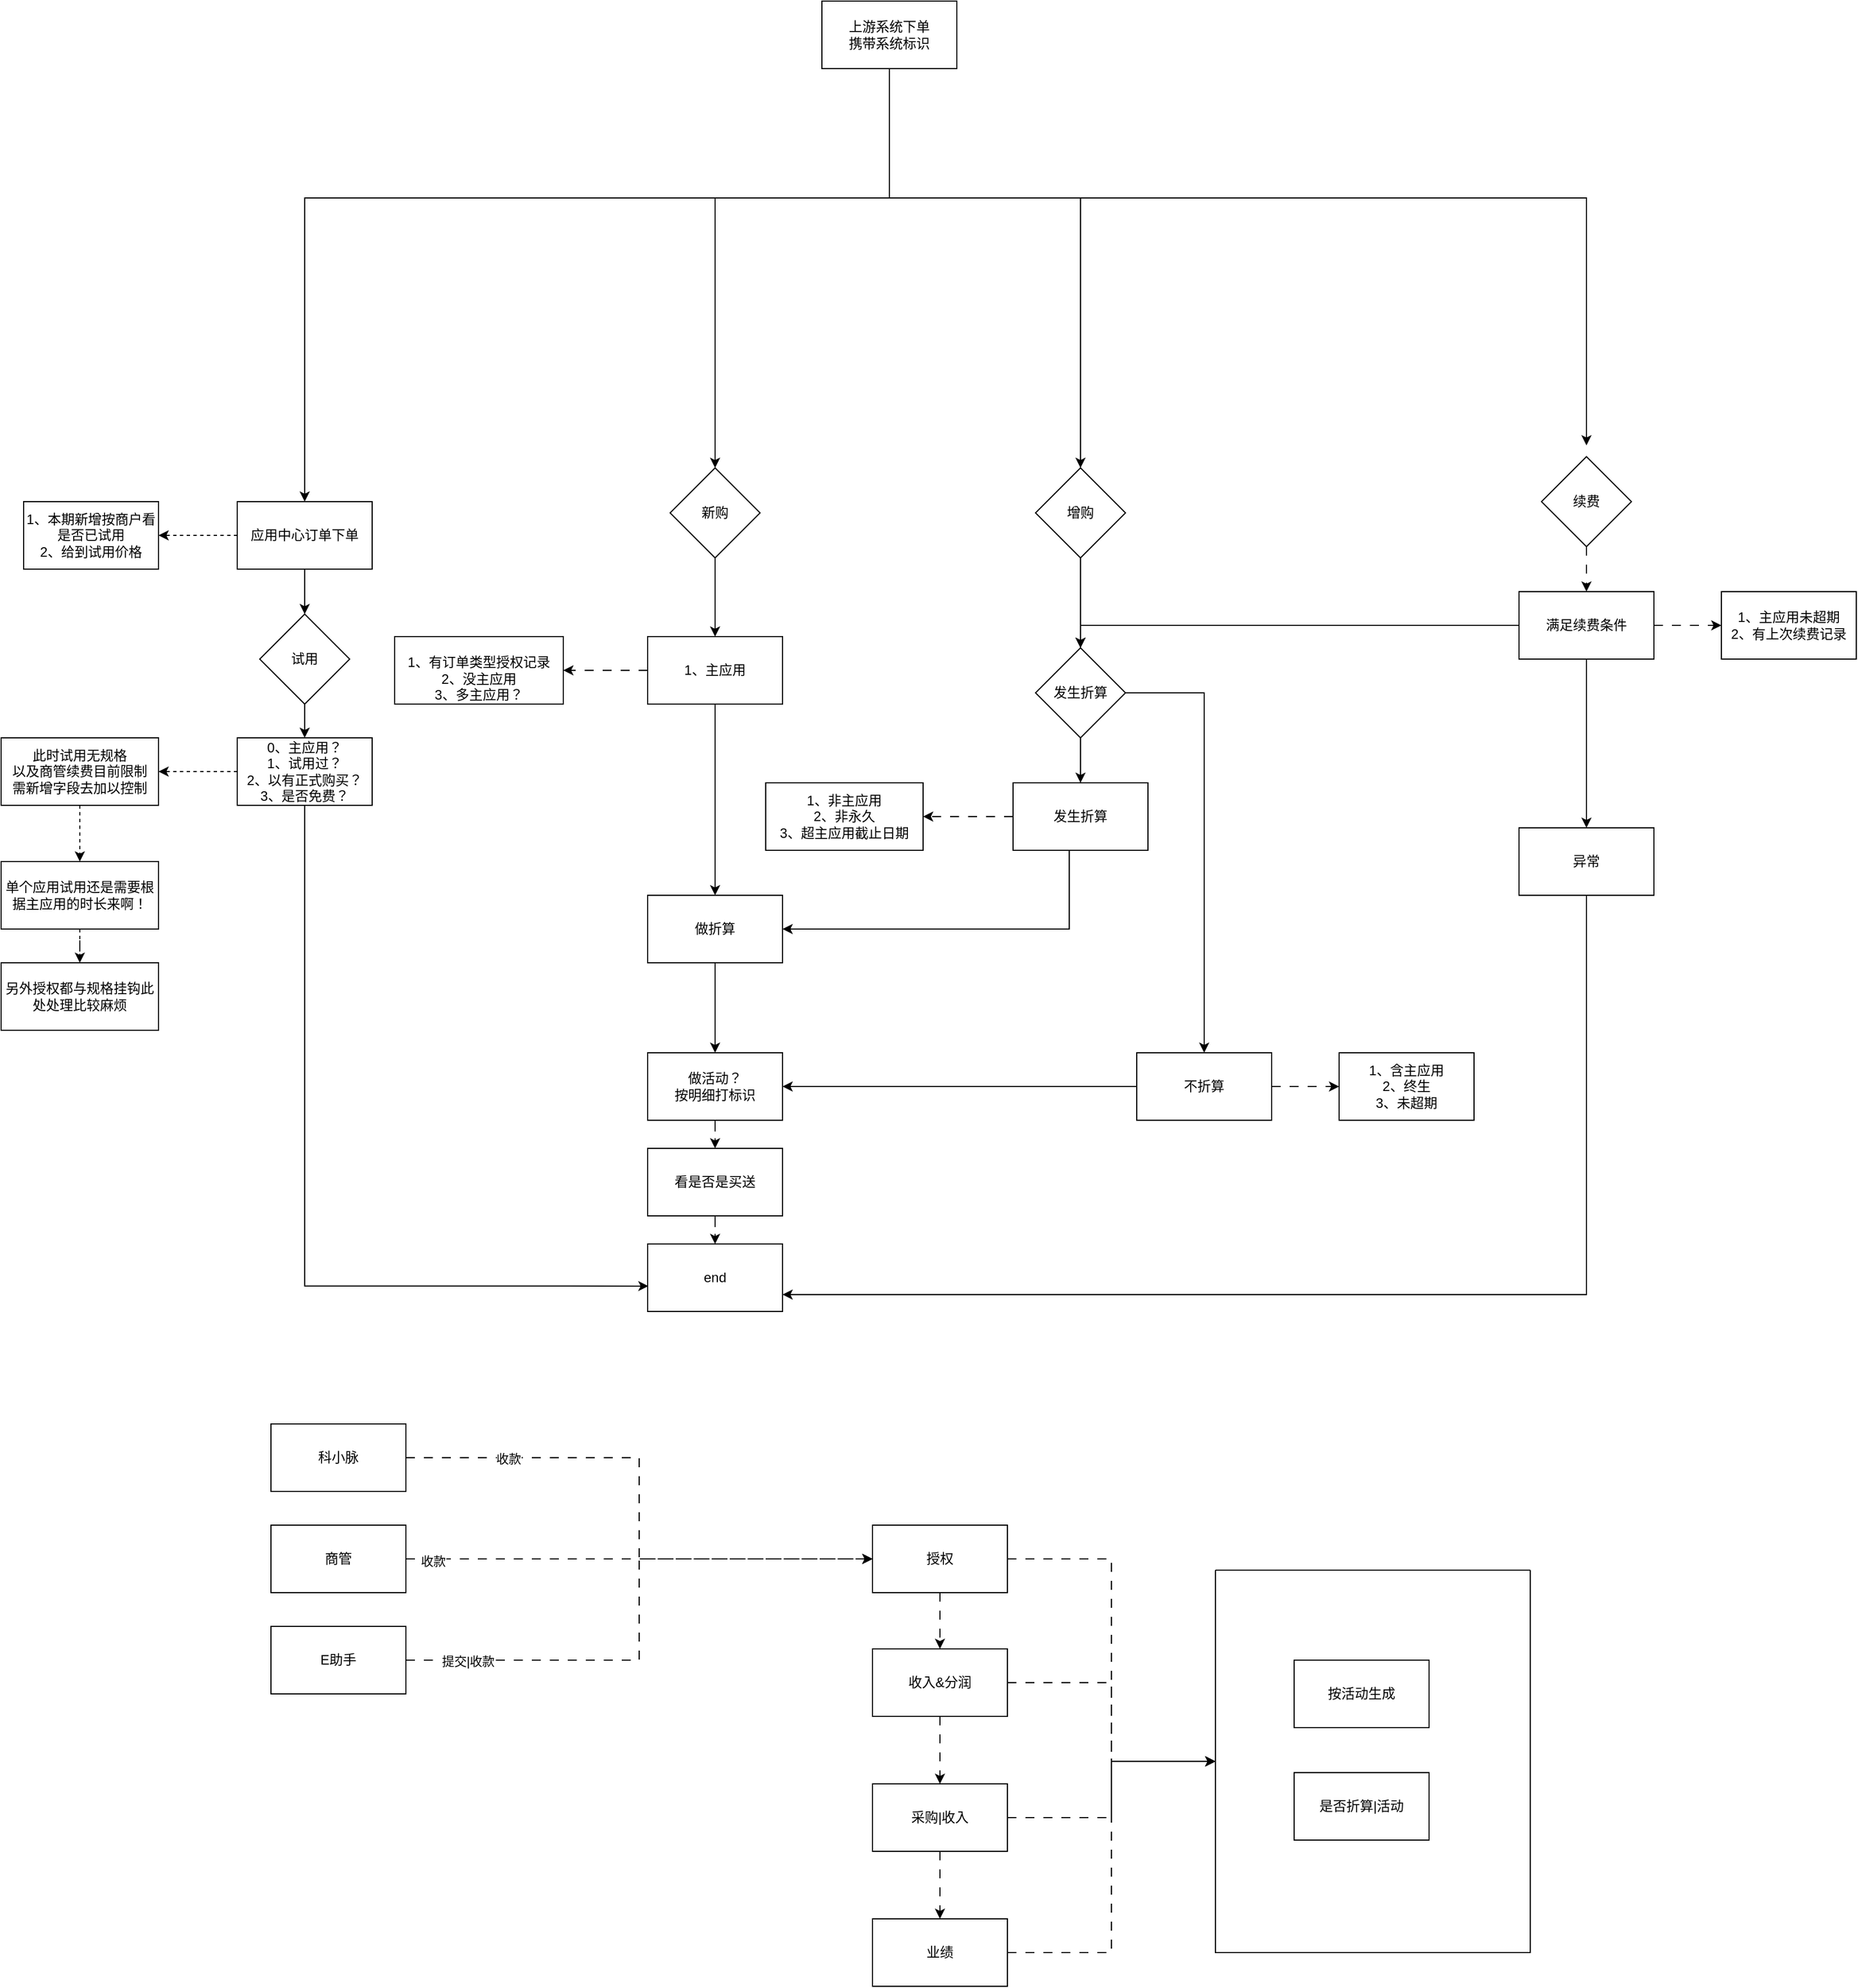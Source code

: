 <mxfile version="20.8.23" type="github">
  <diagram name="第 1 页" id="QVsx2_DutsWYf8y0oHuH">
    <mxGraphModel dx="1734" dy="857" grid="1" gridSize="10" guides="1" tooltips="1" connect="1" arrows="1" fold="1" page="1" pageScale="1" pageWidth="1100" pageHeight="850" math="0" shadow="0">
      <root>
        <mxCell id="0" />
        <mxCell id="1" parent="0" />
        <mxCell id="y2tq1hh9w_oUMT0zeTAU-34" style="edgeStyle=orthogonalEdgeStyle;rounded=0;orthogonalLoop=1;jettySize=auto;html=1;" edge="1" parent="1" source="y2tq1hh9w_oUMT0zeTAU-27" target="y2tq1hh9w_oUMT0zeTAU-33">
          <mxGeometry relative="1" as="geometry" />
        </mxCell>
        <mxCell id="y2tq1hh9w_oUMT0zeTAU-44" style="edgeStyle=orthogonalEdgeStyle;rounded=0;orthogonalLoop=1;jettySize=auto;html=1;entryX=1;entryY=0.5;entryDx=0;entryDy=0;dashed=1;" edge="1" parent="1" source="y2tq1hh9w_oUMT0zeTAU-27" target="y2tq1hh9w_oUMT0zeTAU-43">
          <mxGeometry relative="1" as="geometry" />
        </mxCell>
        <mxCell id="y2tq1hh9w_oUMT0zeTAU-27" value="应用中心订单下单" style="rounded=0;whiteSpace=wrap;html=1;" vertex="1" parent="1">
          <mxGeometry x="700" y="640" width="120" height="60" as="geometry" />
        </mxCell>
        <mxCell id="y2tq1hh9w_oUMT0zeTAU-32" style="edgeStyle=orthogonalEdgeStyle;rounded=0;orthogonalLoop=1;jettySize=auto;html=1;" edge="1" parent="1" source="y2tq1hh9w_oUMT0zeTAU-31" target="y2tq1hh9w_oUMT0zeTAU-27">
          <mxGeometry relative="1" as="geometry">
            <Array as="points">
              <mxPoint x="1280" y="370" />
              <mxPoint x="760" y="370" />
            </Array>
          </mxGeometry>
        </mxCell>
        <mxCell id="y2tq1hh9w_oUMT0zeTAU-152" style="edgeStyle=orthogonalEdgeStyle;rounded=0;orthogonalLoop=1;jettySize=auto;html=1;" edge="1" parent="1" source="y2tq1hh9w_oUMT0zeTAU-31" target="y2tq1hh9w_oUMT0zeTAU-47">
          <mxGeometry relative="1" as="geometry">
            <Array as="points">
              <mxPoint x="1280" y="370" />
              <mxPoint x="1125" y="370" />
            </Array>
          </mxGeometry>
        </mxCell>
        <mxCell id="y2tq1hh9w_oUMT0zeTAU-153" style="edgeStyle=orthogonalEdgeStyle;rounded=0;orthogonalLoop=1;jettySize=auto;html=1;entryX=0.5;entryY=0;entryDx=0;entryDy=0;" edge="1" parent="1" source="y2tq1hh9w_oUMT0zeTAU-31" target="y2tq1hh9w_oUMT0zeTAU-58">
          <mxGeometry relative="1" as="geometry">
            <Array as="points">
              <mxPoint x="1280" y="370" />
              <mxPoint x="1450" y="370" />
            </Array>
          </mxGeometry>
        </mxCell>
        <mxCell id="y2tq1hh9w_oUMT0zeTAU-154" style="edgeStyle=orthogonalEdgeStyle;rounded=0;orthogonalLoop=1;jettySize=auto;html=1;" edge="1" parent="1" source="y2tq1hh9w_oUMT0zeTAU-31">
          <mxGeometry relative="1" as="geometry">
            <mxPoint x="1900" y="590" as="targetPoint" />
            <Array as="points">
              <mxPoint x="1280" y="370" />
              <mxPoint x="1900" y="370" />
            </Array>
          </mxGeometry>
        </mxCell>
        <mxCell id="y2tq1hh9w_oUMT0zeTAU-31" value="上游系统下单&lt;br&gt;携带系统标识" style="rounded=0;whiteSpace=wrap;html=1;" vertex="1" parent="1">
          <mxGeometry x="1220" y="195" width="120" height="60" as="geometry" />
        </mxCell>
        <mxCell id="y2tq1hh9w_oUMT0zeTAU-36" style="edgeStyle=orthogonalEdgeStyle;rounded=0;orthogonalLoop=1;jettySize=auto;html=1;entryX=0.5;entryY=0;entryDx=0;entryDy=0;" edge="1" parent="1" source="y2tq1hh9w_oUMT0zeTAU-33" target="y2tq1hh9w_oUMT0zeTAU-35">
          <mxGeometry relative="1" as="geometry" />
        </mxCell>
        <mxCell id="y2tq1hh9w_oUMT0zeTAU-33" value="试用" style="rhombus;whiteSpace=wrap;html=1;" vertex="1" parent="1">
          <mxGeometry x="720" y="740" width="80" height="80" as="geometry" />
        </mxCell>
        <mxCell id="y2tq1hh9w_oUMT0zeTAU-38" style="edgeStyle=orthogonalEdgeStyle;rounded=0;orthogonalLoop=1;jettySize=auto;html=1;entryX=1;entryY=0.5;entryDx=0;entryDy=0;dashed=1;" edge="1" parent="1" source="y2tq1hh9w_oUMT0zeTAU-35" target="y2tq1hh9w_oUMT0zeTAU-37">
          <mxGeometry relative="1" as="geometry" />
        </mxCell>
        <mxCell id="y2tq1hh9w_oUMT0zeTAU-101" style="edgeStyle=orthogonalEdgeStyle;rounded=0;orthogonalLoop=1;jettySize=auto;html=1;entryX=0.006;entryY=0.624;entryDx=0;entryDy=0;entryPerimeter=0;" edge="1" parent="1" source="y2tq1hh9w_oUMT0zeTAU-35" target="y2tq1hh9w_oUMT0zeTAU-84">
          <mxGeometry relative="1" as="geometry">
            <Array as="points">
              <mxPoint x="760" y="1337" />
            </Array>
          </mxGeometry>
        </mxCell>
        <mxCell id="y2tq1hh9w_oUMT0zeTAU-35" value="0、主应用？&lt;br&gt;1、试用过？&lt;br&gt;2、以有正式购买？&lt;br&gt;3、是否免费？" style="rounded=0;whiteSpace=wrap;html=1;" vertex="1" parent="1">
          <mxGeometry x="700" y="850" width="120" height="60" as="geometry" />
        </mxCell>
        <mxCell id="y2tq1hh9w_oUMT0zeTAU-41" style="edgeStyle=orthogonalEdgeStyle;rounded=0;orthogonalLoop=1;jettySize=auto;html=1;dashed=1;" edge="1" parent="1" source="y2tq1hh9w_oUMT0zeTAU-37" target="y2tq1hh9w_oUMT0zeTAU-39">
          <mxGeometry relative="1" as="geometry" />
        </mxCell>
        <mxCell id="y2tq1hh9w_oUMT0zeTAU-37" value="此时试用无规格&lt;br&gt;以及商管续费目前限制&lt;br&gt;需新增字段去加以控制" style="rounded=0;whiteSpace=wrap;html=1;" vertex="1" parent="1">
          <mxGeometry x="490" y="850" width="140" height="60" as="geometry" />
        </mxCell>
        <mxCell id="y2tq1hh9w_oUMT0zeTAU-42" style="edgeStyle=orthogonalEdgeStyle;rounded=0;orthogonalLoop=1;jettySize=auto;html=1;entryX=0.5;entryY=0;entryDx=0;entryDy=0;dashed=1;" edge="1" parent="1" source="y2tq1hh9w_oUMT0zeTAU-39" target="y2tq1hh9w_oUMT0zeTAU-40">
          <mxGeometry relative="1" as="geometry" />
        </mxCell>
        <mxCell id="y2tq1hh9w_oUMT0zeTAU-39" value="单个应用试用还是需要根据主应用的时长来啊！" style="rounded=0;whiteSpace=wrap;html=1;" vertex="1" parent="1">
          <mxGeometry x="490" y="960" width="140" height="60" as="geometry" />
        </mxCell>
        <mxCell id="y2tq1hh9w_oUMT0zeTAU-40" value="另外授权都与规格挂钩此处处理比较麻烦" style="rounded=0;whiteSpace=wrap;html=1;" vertex="1" parent="1">
          <mxGeometry x="490" y="1050" width="140" height="60" as="geometry" />
        </mxCell>
        <mxCell id="y2tq1hh9w_oUMT0zeTAU-43" value="1、本期新增按商户看是否已试用&lt;br&gt;2、给到试用价格" style="rounded=0;whiteSpace=wrap;html=1;" vertex="1" parent="1">
          <mxGeometry x="510" y="640" width="120" height="60" as="geometry" />
        </mxCell>
        <mxCell id="y2tq1hh9w_oUMT0zeTAU-54" style="edgeStyle=orthogonalEdgeStyle;rounded=0;orthogonalLoop=1;jettySize=auto;html=1;entryX=0.5;entryY=0;entryDx=0;entryDy=0;" edge="1" parent="1" source="y2tq1hh9w_oUMT0zeTAU-47" target="y2tq1hh9w_oUMT0zeTAU-60">
          <mxGeometry relative="1" as="geometry">
            <mxPoint x="1130" y="760" as="targetPoint" />
          </mxGeometry>
        </mxCell>
        <mxCell id="y2tq1hh9w_oUMT0zeTAU-47" value="新购" style="rhombus;whiteSpace=wrap;html=1;" vertex="1" parent="1">
          <mxGeometry x="1085" y="610" width="80" height="80" as="geometry" />
        </mxCell>
        <mxCell id="y2tq1hh9w_oUMT0zeTAU-55" value="&lt;br&gt;1、有订单类型授权记录&lt;br&gt;2、没主应用&lt;br&gt;3、多主应用？" style="rounded=0;whiteSpace=wrap;html=1;" vertex="1" parent="1">
          <mxGeometry x="840" y="760" width="150" height="60" as="geometry" />
        </mxCell>
        <mxCell id="y2tq1hh9w_oUMT0zeTAU-69" style="edgeStyle=orthogonalEdgeStyle;rounded=0;orthogonalLoop=1;jettySize=auto;html=1;entryX=0.5;entryY=0;entryDx=0;entryDy=0;" edge="1" parent="1" source="y2tq1hh9w_oUMT0zeTAU-58" target="y2tq1hh9w_oUMT0zeTAU-68">
          <mxGeometry relative="1" as="geometry" />
        </mxCell>
        <mxCell id="y2tq1hh9w_oUMT0zeTAU-58" value="增购" style="rhombus;whiteSpace=wrap;html=1;" vertex="1" parent="1">
          <mxGeometry x="1410" y="610" width="80" height="80" as="geometry" />
        </mxCell>
        <mxCell id="y2tq1hh9w_oUMT0zeTAU-62" value="" style="edgeStyle=orthogonalEdgeStyle;rounded=0;orthogonalLoop=1;jettySize=auto;html=1;dashed=1;dashPattern=8 8;" edge="1" parent="1" source="y2tq1hh9w_oUMT0zeTAU-60" target="y2tq1hh9w_oUMT0zeTAU-55">
          <mxGeometry relative="1" as="geometry" />
        </mxCell>
        <mxCell id="y2tq1hh9w_oUMT0zeTAU-116" style="edgeStyle=orthogonalEdgeStyle;rounded=0;orthogonalLoop=1;jettySize=auto;html=1;" edge="1" parent="1" source="y2tq1hh9w_oUMT0zeTAU-60" target="y2tq1hh9w_oUMT0zeTAU-77">
          <mxGeometry relative="1" as="geometry" />
        </mxCell>
        <mxCell id="y2tq1hh9w_oUMT0zeTAU-60" value="1、主应用" style="rounded=0;whiteSpace=wrap;html=1;" vertex="1" parent="1">
          <mxGeometry x="1065" y="760" width="120" height="60" as="geometry" />
        </mxCell>
        <mxCell id="y2tq1hh9w_oUMT0zeTAU-146" style="edgeStyle=orthogonalEdgeStyle;rounded=0;orthogonalLoop=1;jettySize=auto;html=1;dashed=1;dashPattern=8 8;" edge="1" parent="1" source="y2tq1hh9w_oUMT0zeTAU-65" target="y2tq1hh9w_oUMT0zeTAU-138">
          <mxGeometry relative="1" as="geometry" />
        </mxCell>
        <mxCell id="y2tq1hh9w_oUMT0zeTAU-150" style="edgeStyle=orthogonalEdgeStyle;rounded=0;orthogonalLoop=1;jettySize=auto;html=1;dashed=1;dashPattern=8 8;" edge="1" parent="1" source="y2tq1hh9w_oUMT0zeTAU-65" target="y2tq1hh9w_oUMT0zeTAU-147">
          <mxGeometry relative="1" as="geometry" />
        </mxCell>
        <mxCell id="y2tq1hh9w_oUMT0zeTAU-65" value="采购|收入" style="rounded=0;whiteSpace=wrap;html=1;" vertex="1" parent="1">
          <mxGeometry x="1265" y="1780" width="120" height="60" as="geometry" />
        </mxCell>
        <mxCell id="y2tq1hh9w_oUMT0zeTAU-75" style="edgeStyle=orthogonalEdgeStyle;rounded=0;orthogonalLoop=1;jettySize=auto;html=1;" edge="1" parent="1" source="y2tq1hh9w_oUMT0zeTAU-68" target="y2tq1hh9w_oUMT0zeTAU-70">
          <mxGeometry relative="1" as="geometry" />
        </mxCell>
        <mxCell id="y2tq1hh9w_oUMT0zeTAU-76" style="edgeStyle=orthogonalEdgeStyle;rounded=0;orthogonalLoop=1;jettySize=auto;html=1;" edge="1" parent="1" source="y2tq1hh9w_oUMT0zeTAU-68" target="y2tq1hh9w_oUMT0zeTAU-73">
          <mxGeometry relative="1" as="geometry" />
        </mxCell>
        <mxCell id="y2tq1hh9w_oUMT0zeTAU-68" value="发生折算" style="rhombus;whiteSpace=wrap;html=1;" vertex="1" parent="1">
          <mxGeometry x="1410" y="770" width="80" height="80" as="geometry" />
        </mxCell>
        <mxCell id="y2tq1hh9w_oUMT0zeTAU-72" style="edgeStyle=orthogonalEdgeStyle;rounded=0;orthogonalLoop=1;jettySize=auto;html=1;entryX=1;entryY=0.5;entryDx=0;entryDy=0;dashed=1;dashPattern=8 8;" edge="1" parent="1" source="y2tq1hh9w_oUMT0zeTAU-70" target="y2tq1hh9w_oUMT0zeTAU-71">
          <mxGeometry relative="1" as="geometry" />
        </mxCell>
        <mxCell id="y2tq1hh9w_oUMT0zeTAU-118" style="edgeStyle=orthogonalEdgeStyle;rounded=0;orthogonalLoop=1;jettySize=auto;html=1;entryX=1;entryY=0.5;entryDx=0;entryDy=0;" edge="1" parent="1" source="y2tq1hh9w_oUMT0zeTAU-70" target="y2tq1hh9w_oUMT0zeTAU-77">
          <mxGeometry relative="1" as="geometry">
            <Array as="points">
              <mxPoint x="1440" y="1020" />
            </Array>
          </mxGeometry>
        </mxCell>
        <mxCell id="y2tq1hh9w_oUMT0zeTAU-70" value="发生折算" style="rounded=0;whiteSpace=wrap;html=1;" vertex="1" parent="1">
          <mxGeometry x="1390" y="890" width="120" height="60" as="geometry" />
        </mxCell>
        <mxCell id="y2tq1hh9w_oUMT0zeTAU-71" value="1、非主应用&lt;br&gt;2、非永久&lt;br&gt;3、超主应用截止日期" style="rounded=0;whiteSpace=wrap;html=1;" vertex="1" parent="1">
          <mxGeometry x="1170" y="890" width="140" height="60" as="geometry" />
        </mxCell>
        <mxCell id="y2tq1hh9w_oUMT0zeTAU-97" style="edgeStyle=orthogonalEdgeStyle;rounded=0;orthogonalLoop=1;jettySize=auto;html=1;dashed=1;dashPattern=8 8;" edge="1" parent="1" source="y2tq1hh9w_oUMT0zeTAU-73" target="y2tq1hh9w_oUMT0zeTAU-74">
          <mxGeometry relative="1" as="geometry" />
        </mxCell>
        <mxCell id="y2tq1hh9w_oUMT0zeTAU-155" style="edgeStyle=orthogonalEdgeStyle;rounded=0;orthogonalLoop=1;jettySize=auto;html=1;entryX=1;entryY=0.5;entryDx=0;entryDy=0;" edge="1" parent="1" source="y2tq1hh9w_oUMT0zeTAU-73" target="y2tq1hh9w_oUMT0zeTAU-78">
          <mxGeometry relative="1" as="geometry" />
        </mxCell>
        <mxCell id="y2tq1hh9w_oUMT0zeTAU-73" value="不折算" style="rounded=0;whiteSpace=wrap;html=1;" vertex="1" parent="1">
          <mxGeometry x="1500" y="1130" width="120" height="60" as="geometry" />
        </mxCell>
        <mxCell id="y2tq1hh9w_oUMT0zeTAU-74" value="1、含主应用&lt;br&gt;2、终生&lt;br&gt;3、未超期" style="rounded=0;whiteSpace=wrap;html=1;" vertex="1" parent="1">
          <mxGeometry x="1680" y="1130" width="120" height="60" as="geometry" />
        </mxCell>
        <mxCell id="y2tq1hh9w_oUMT0zeTAU-117" style="edgeStyle=orthogonalEdgeStyle;rounded=0;orthogonalLoop=1;jettySize=auto;html=1;" edge="1" parent="1" source="y2tq1hh9w_oUMT0zeTAU-77" target="y2tq1hh9w_oUMT0zeTAU-78">
          <mxGeometry relative="1" as="geometry" />
        </mxCell>
        <mxCell id="y2tq1hh9w_oUMT0zeTAU-77" value="做折算" style="rounded=0;whiteSpace=wrap;html=1;" vertex="1" parent="1">
          <mxGeometry x="1065" y="990" width="120" height="60" as="geometry" />
        </mxCell>
        <mxCell id="y2tq1hh9w_oUMT0zeTAU-122" style="edgeStyle=orthogonalEdgeStyle;rounded=0;orthogonalLoop=1;jettySize=auto;html=1;entryX=0.5;entryY=0;entryDx=0;entryDy=0;dashed=1;dashPattern=8 8;" edge="1" parent="1" source="y2tq1hh9w_oUMT0zeTAU-78" target="y2tq1hh9w_oUMT0zeTAU-121">
          <mxGeometry relative="1" as="geometry" />
        </mxCell>
        <mxCell id="y2tq1hh9w_oUMT0zeTAU-78" value="做活动？&lt;br&gt;按明细打标识" style="rounded=0;whiteSpace=wrap;html=1;" vertex="1" parent="1">
          <mxGeometry x="1065" y="1130" width="120" height="60" as="geometry" />
        </mxCell>
        <mxCell id="y2tq1hh9w_oUMT0zeTAU-126" style="edgeStyle=orthogonalEdgeStyle;rounded=0;orthogonalLoop=1;jettySize=auto;html=1;dashed=1;dashPattern=8 8;" edge="1" parent="1" source="y2tq1hh9w_oUMT0zeTAU-79" target="y2tq1hh9w_oUMT0zeTAU-80">
          <mxGeometry relative="1" as="geometry" />
        </mxCell>
        <mxCell id="y2tq1hh9w_oUMT0zeTAU-148" style="edgeStyle=orthogonalEdgeStyle;rounded=0;orthogonalLoop=1;jettySize=auto;html=1;dashed=1;dashPattern=8 8;" edge="1" parent="1" source="y2tq1hh9w_oUMT0zeTAU-79" target="y2tq1hh9w_oUMT0zeTAU-147">
          <mxGeometry relative="1" as="geometry" />
        </mxCell>
        <mxCell id="y2tq1hh9w_oUMT0zeTAU-79" value="授权" style="rounded=0;whiteSpace=wrap;html=1;" vertex="1" parent="1">
          <mxGeometry x="1265" y="1550" width="120" height="60" as="geometry" />
        </mxCell>
        <mxCell id="y2tq1hh9w_oUMT0zeTAU-140" style="edgeStyle=orthogonalEdgeStyle;rounded=0;orthogonalLoop=1;jettySize=auto;html=1;dashed=1;dashPattern=8 8;" edge="1" parent="1" source="y2tq1hh9w_oUMT0zeTAU-80" target="y2tq1hh9w_oUMT0zeTAU-65">
          <mxGeometry relative="1" as="geometry" />
        </mxCell>
        <mxCell id="y2tq1hh9w_oUMT0zeTAU-149" style="edgeStyle=orthogonalEdgeStyle;rounded=0;orthogonalLoop=1;jettySize=auto;html=1;entryX=0;entryY=0.5;entryDx=0;entryDy=0;dashed=1;dashPattern=8 8;" edge="1" parent="1" source="y2tq1hh9w_oUMT0zeTAU-80" target="y2tq1hh9w_oUMT0zeTAU-147">
          <mxGeometry relative="1" as="geometry" />
        </mxCell>
        <mxCell id="y2tq1hh9w_oUMT0zeTAU-80" value="收入&amp;amp;分润" style="rounded=0;whiteSpace=wrap;html=1;" vertex="1" parent="1">
          <mxGeometry x="1265" y="1660" width="120" height="60" as="geometry" />
        </mxCell>
        <mxCell id="y2tq1hh9w_oUMT0zeTAU-84" value="end" style="rounded=0;whiteSpace=wrap;html=1;" vertex="1" parent="1">
          <mxGeometry x="1065" y="1300" width="120" height="60" as="geometry" />
        </mxCell>
        <mxCell id="y2tq1hh9w_oUMT0zeTAU-106" style="edgeStyle=orthogonalEdgeStyle;rounded=0;orthogonalLoop=1;jettySize=auto;html=1;entryX=0.5;entryY=0;entryDx=0;entryDy=0;dashed=1;dashPattern=8 8;" edge="1" parent="1" source="y2tq1hh9w_oUMT0zeTAU-102" target="y2tq1hh9w_oUMT0zeTAU-103">
          <mxGeometry relative="1" as="geometry" />
        </mxCell>
        <mxCell id="y2tq1hh9w_oUMT0zeTAU-102" value="续费" style="rhombus;whiteSpace=wrap;html=1;" vertex="1" parent="1">
          <mxGeometry x="1860" y="600" width="80" height="80" as="geometry" />
        </mxCell>
        <mxCell id="y2tq1hh9w_oUMT0zeTAU-105" style="edgeStyle=orthogonalEdgeStyle;rounded=0;orthogonalLoop=1;jettySize=auto;html=1;dashed=1;dashPattern=8 8;" edge="1" parent="1" source="y2tq1hh9w_oUMT0zeTAU-103" target="y2tq1hh9w_oUMT0zeTAU-104">
          <mxGeometry relative="1" as="geometry" />
        </mxCell>
        <mxCell id="y2tq1hh9w_oUMT0zeTAU-113" style="edgeStyle=orthogonalEdgeStyle;rounded=0;orthogonalLoop=1;jettySize=auto;html=1;entryX=0.5;entryY=0;entryDx=0;entryDy=0;" edge="1" parent="1" source="y2tq1hh9w_oUMT0zeTAU-103" target="y2tq1hh9w_oUMT0zeTAU-68">
          <mxGeometry relative="1" as="geometry" />
        </mxCell>
        <mxCell id="y2tq1hh9w_oUMT0zeTAU-114" style="edgeStyle=orthogonalEdgeStyle;rounded=0;orthogonalLoop=1;jettySize=auto;html=1;entryX=0.5;entryY=0;entryDx=0;entryDy=0;" edge="1" parent="1" source="y2tq1hh9w_oUMT0zeTAU-103" target="y2tq1hh9w_oUMT0zeTAU-115">
          <mxGeometry relative="1" as="geometry">
            <mxPoint x="1900" y="910.0" as="targetPoint" />
          </mxGeometry>
        </mxCell>
        <mxCell id="y2tq1hh9w_oUMT0zeTAU-103" value="满足续费条件" style="rounded=0;whiteSpace=wrap;html=1;" vertex="1" parent="1">
          <mxGeometry x="1840" y="720" width="120" height="60" as="geometry" />
        </mxCell>
        <mxCell id="y2tq1hh9w_oUMT0zeTAU-104" value="1、主应用未超期&lt;br&gt;2、有上次续费记录" style="rounded=0;whiteSpace=wrap;html=1;" vertex="1" parent="1">
          <mxGeometry x="2020" y="720" width="120" height="60" as="geometry" />
        </mxCell>
        <mxCell id="y2tq1hh9w_oUMT0zeTAU-156" style="edgeStyle=orthogonalEdgeStyle;rounded=0;orthogonalLoop=1;jettySize=auto;html=1;entryX=1;entryY=0.75;entryDx=0;entryDy=0;" edge="1" parent="1" source="y2tq1hh9w_oUMT0zeTAU-115" target="y2tq1hh9w_oUMT0zeTAU-84">
          <mxGeometry relative="1" as="geometry">
            <Array as="points">
              <mxPoint x="1900" y="1345" />
            </Array>
          </mxGeometry>
        </mxCell>
        <mxCell id="y2tq1hh9w_oUMT0zeTAU-115" value="异常" style="rounded=0;whiteSpace=wrap;html=1;" vertex="1" parent="1">
          <mxGeometry x="1840" y="930" width="120" height="60" as="geometry" />
        </mxCell>
        <mxCell id="y2tq1hh9w_oUMT0zeTAU-123" style="edgeStyle=orthogonalEdgeStyle;rounded=0;orthogonalLoop=1;jettySize=auto;html=1;dashed=1;dashPattern=8 8;" edge="1" parent="1" source="y2tq1hh9w_oUMT0zeTAU-121" target="y2tq1hh9w_oUMT0zeTAU-84">
          <mxGeometry relative="1" as="geometry" />
        </mxCell>
        <mxCell id="y2tq1hh9w_oUMT0zeTAU-121" value="看是否是买送" style="rounded=0;whiteSpace=wrap;html=1;" vertex="1" parent="1">
          <mxGeometry x="1065" y="1215" width="120" height="60" as="geometry" />
        </mxCell>
        <mxCell id="y2tq1hh9w_oUMT0zeTAU-134" style="edgeStyle=orthogonalEdgeStyle;rounded=0;orthogonalLoop=1;jettySize=auto;html=1;entryX=0;entryY=0.5;entryDx=0;entryDy=0;dashed=1;dashPattern=8 8;" edge="1" parent="1" source="y2tq1hh9w_oUMT0zeTAU-128" target="y2tq1hh9w_oUMT0zeTAU-79">
          <mxGeometry relative="1" as="geometry" />
        </mxCell>
        <mxCell id="y2tq1hh9w_oUMT0zeTAU-137" value="提交|收款" style="edgeLabel;html=1;align=center;verticalAlign=middle;resizable=0;points=[];" vertex="1" connectable="0" parent="y2tq1hh9w_oUMT0zeTAU-134">
          <mxGeometry x="-0.784" y="-1" relative="1" as="geometry">
            <mxPoint as="offset" />
          </mxGeometry>
        </mxCell>
        <mxCell id="y2tq1hh9w_oUMT0zeTAU-128" value="E助手" style="rounded=0;whiteSpace=wrap;html=1;" vertex="1" parent="1">
          <mxGeometry x="730" y="1640" width="120" height="60" as="geometry" />
        </mxCell>
        <mxCell id="y2tq1hh9w_oUMT0zeTAU-133" style="edgeStyle=orthogonalEdgeStyle;rounded=0;orthogonalLoop=1;jettySize=auto;html=1;entryX=0;entryY=0.5;entryDx=0;entryDy=0;dashed=1;dashPattern=8 8;" edge="1" parent="1" source="y2tq1hh9w_oUMT0zeTAU-129" target="y2tq1hh9w_oUMT0zeTAU-79">
          <mxGeometry relative="1" as="geometry" />
        </mxCell>
        <mxCell id="y2tq1hh9w_oUMT0zeTAU-135" value="收款" style="edgeLabel;html=1;align=center;verticalAlign=middle;resizable=0;points=[];" vertex="1" connectable="0" parent="y2tq1hh9w_oUMT0zeTAU-133">
          <mxGeometry x="-0.641" y="-1" relative="1" as="geometry">
            <mxPoint as="offset" />
          </mxGeometry>
        </mxCell>
        <mxCell id="y2tq1hh9w_oUMT0zeTAU-129" value="科小脉" style="rounded=0;whiteSpace=wrap;html=1;" vertex="1" parent="1">
          <mxGeometry x="730" y="1460" width="120" height="60" as="geometry" />
        </mxCell>
        <mxCell id="y2tq1hh9w_oUMT0zeTAU-132" style="edgeStyle=orthogonalEdgeStyle;rounded=0;orthogonalLoop=1;jettySize=auto;html=1;entryX=0;entryY=0.5;entryDx=0;entryDy=0;dashed=1;dashPattern=8 8;" edge="1" parent="1" source="y2tq1hh9w_oUMT0zeTAU-130" target="y2tq1hh9w_oUMT0zeTAU-79">
          <mxGeometry relative="1" as="geometry" />
        </mxCell>
        <mxCell id="y2tq1hh9w_oUMT0zeTAU-136" value="收款" style="edgeLabel;html=1;align=center;verticalAlign=middle;resizable=0;points=[];" vertex="1" connectable="0" parent="y2tq1hh9w_oUMT0zeTAU-132">
          <mxGeometry x="-0.886" y="-2" relative="1" as="geometry">
            <mxPoint as="offset" />
          </mxGeometry>
        </mxCell>
        <mxCell id="y2tq1hh9w_oUMT0zeTAU-130" value="商管" style="rounded=0;whiteSpace=wrap;html=1;" vertex="1" parent="1">
          <mxGeometry x="730" y="1550" width="120" height="60" as="geometry" />
        </mxCell>
        <mxCell id="y2tq1hh9w_oUMT0zeTAU-151" style="edgeStyle=orthogonalEdgeStyle;rounded=0;orthogonalLoop=1;jettySize=auto;html=1;entryX=0;entryY=0.5;entryDx=0;entryDy=0;dashed=1;dashPattern=8 8;" edge="1" parent="1" source="y2tq1hh9w_oUMT0zeTAU-138" target="y2tq1hh9w_oUMT0zeTAU-147">
          <mxGeometry relative="1" as="geometry" />
        </mxCell>
        <mxCell id="y2tq1hh9w_oUMT0zeTAU-138" value="业绩" style="rounded=0;whiteSpace=wrap;html=1;" vertex="1" parent="1">
          <mxGeometry x="1265" y="1900" width="120" height="60" as="geometry" />
        </mxCell>
        <mxCell id="y2tq1hh9w_oUMT0zeTAU-147" value="" style="swimlane;startSize=0;" vertex="1" parent="1">
          <mxGeometry x="1570" y="1590" width="280" height="340" as="geometry" />
        </mxCell>
        <mxCell id="y2tq1hh9w_oUMT0zeTAU-142" value="按活动生成" style="rounded=0;whiteSpace=wrap;html=1;" vertex="1" parent="y2tq1hh9w_oUMT0zeTAU-147">
          <mxGeometry x="70" y="80" width="120" height="60" as="geometry" />
        </mxCell>
        <mxCell id="y2tq1hh9w_oUMT0zeTAU-144" value="是否折算|活动" style="rounded=0;whiteSpace=wrap;html=1;" vertex="1" parent="y2tq1hh9w_oUMT0zeTAU-147">
          <mxGeometry x="70" y="180" width="120" height="60" as="geometry" />
        </mxCell>
      </root>
    </mxGraphModel>
  </diagram>
</mxfile>
